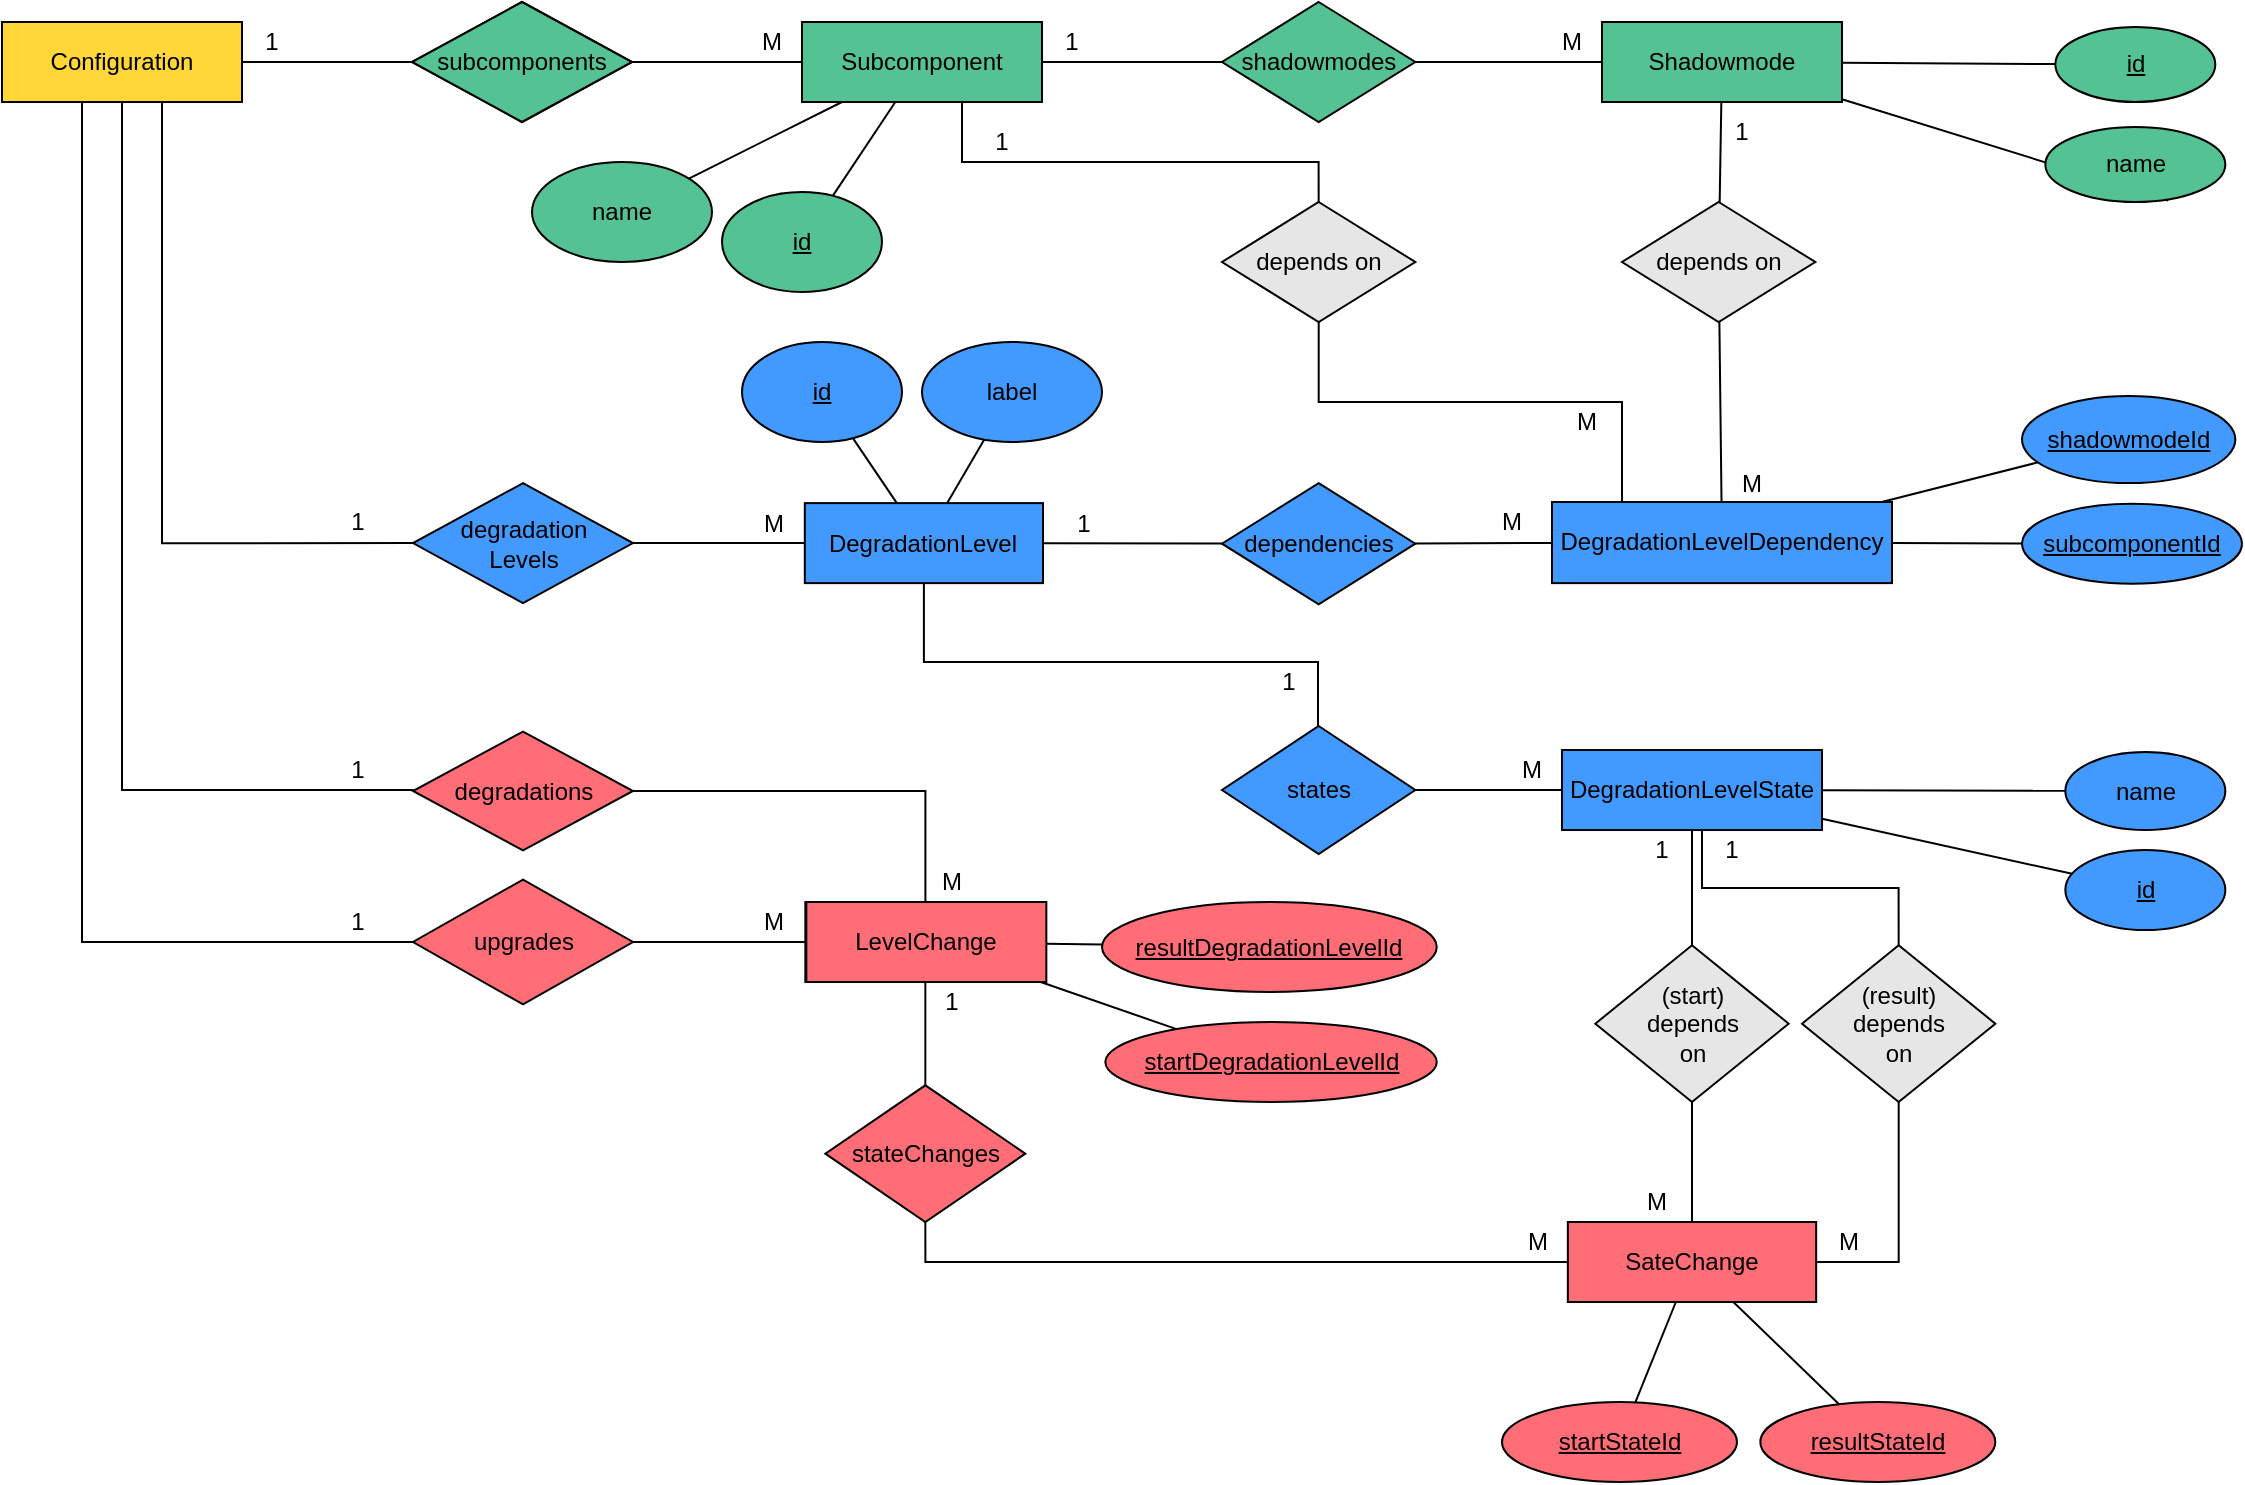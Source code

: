 <mxfile version="13.9.9" type="device"><diagram id="GWi8z4f9pSeVE2dq1SnZ" name="Seite-1"><mxGraphModel dx="1422" dy="822" grid="1" gridSize="10" guides="1" tooltips="1" connect="1" arrows="1" fold="1" page="1" pageScale="1" pageWidth="1169" pageHeight="827" math="0" shadow="0"><root><mxCell id="0"/><mxCell id="1" parent="0"/><mxCell id="xHytsoBCg-2cqsEewkU4-75" style="edgeStyle=none;rounded=0;orthogonalLoop=1;jettySize=auto;html=1;startSize=6;sourcePerimeterSpacing=0;endArrow=none;endFill=0;endSize=6;strokeWidth=1;" edge="1" parent="1" source="xHytsoBCg-2cqsEewkU4-42" target="xHytsoBCg-2cqsEewkU4-74"><mxGeometry relative="1" as="geometry"><mxPoint x="1040.807" y="250" as="sourcePoint"/></mxGeometry></mxCell><mxCell id="xHytsoBCg-2cqsEewkU4-76" style="edgeStyle=none;rounded=0;orthogonalLoop=1;jettySize=auto;html=1;entryX=0.683;entryY=0.98;entryDx=0;entryDy=0;entryPerimeter=0;startSize=6;sourcePerimeterSpacing=0;endArrow=none;endFill=0;endSize=6;strokeWidth=1;" edge="1" parent="1" source="xHytsoBCg-2cqsEewkU4-42" target="xHytsoBCg-2cqsEewkU4-73"><mxGeometry relative="1" as="geometry"><mxPoint x="1008.86" y="250" as="sourcePoint"/></mxGeometry></mxCell><mxCell id="xHytsoBCg-2cqsEewkU4-46" style="rounded=0;orthogonalLoop=1;jettySize=auto;html=1;entryX=0;entryY=0.5;entryDx=0;entryDy=0;startSize=6;sourcePerimeterSpacing=0;endArrow=none;endFill=0;endSize=6;strokeWidth=1;" edge="1" parent="1" source="xHytsoBCg-2cqsEewkU4-40" target="xHytsoBCg-2cqsEewkU4-45"><mxGeometry relative="1" as="geometry"/></mxCell><mxCell id="xHytsoBCg-2cqsEewkU4-61" style="rounded=0;orthogonalLoop=1;jettySize=auto;html=1;entryX=0;entryY=0.5;entryDx=0;entryDy=0;startSize=6;sourcePerimeterSpacing=0;endArrow=none;endFill=0;endSize=6;strokeWidth=1;edgeStyle=orthogonalEdgeStyle;" edge="1" parent="1" source="xHytsoBCg-2cqsEewkU4-40" target="xHytsoBCg-2cqsEewkU4-60"><mxGeometry relative="1" as="geometry"><Array as="points"><mxPoint x="120" y="301"/></Array></mxGeometry></mxCell><mxCell id="xHytsoBCg-2cqsEewkU4-113" style="edgeStyle=orthogonalEdgeStyle;rounded=0;orthogonalLoop=1;jettySize=auto;html=1;startSize=6;sourcePerimeterSpacing=0;endArrow=none;endFill=0;endSize=6;strokeWidth=1;" edge="1" parent="1" source="xHytsoBCg-2cqsEewkU4-40" target="xHytsoBCg-2cqsEewkU4-175"><mxGeometry relative="1" as="geometry"><mxPoint x="249.29" y="500" as="targetPoint"/><Array as="points"><mxPoint x="80" y="500"/></Array></mxGeometry></mxCell><mxCell id="xHytsoBCg-2cqsEewkU4-114" style="edgeStyle=orthogonalEdgeStyle;rounded=0;orthogonalLoop=1;jettySize=auto;html=1;startSize=6;sourcePerimeterSpacing=0;endArrow=none;endFill=0;endSize=6;strokeWidth=1;" edge="1" parent="1" source="xHytsoBCg-2cqsEewkU4-40" target="xHytsoBCg-2cqsEewkU4-174"><mxGeometry relative="1" as="geometry"><mxPoint x="245" y="424.28" as="targetPoint"/><Array as="points"><mxPoint x="100" y="424"/></Array></mxGeometry></mxCell><mxCell id="xHytsoBCg-2cqsEewkU4-40" value="Configuration" style="rounded=0;whiteSpace=wrap;html=1;fillColor=#FFD738;" vertex="1" parent="1"><mxGeometry x="40" y="40" width="120" height="40" as="geometry"/></mxCell><mxCell id="xHytsoBCg-2cqsEewkU4-71" style="rounded=0;orthogonalLoop=1;jettySize=auto;html=1;startSize=6;sourcePerimeterSpacing=0;endArrow=none;endFill=0;endSize=6;strokeWidth=1;" edge="1" parent="1" source="xHytsoBCg-2cqsEewkU4-41" target="xHytsoBCg-2cqsEewkU4-70"><mxGeometry relative="1" as="geometry"/></mxCell><mxCell id="xHytsoBCg-2cqsEewkU4-72" style="rounded=0;orthogonalLoop=1;jettySize=auto;html=1;startSize=6;sourcePerimeterSpacing=0;endArrow=none;endFill=0;endSize=6;strokeWidth=1;" edge="1" parent="1" source="xHytsoBCg-2cqsEewkU4-41" target="xHytsoBCg-2cqsEewkU4-69"><mxGeometry relative="1" as="geometry"/></mxCell><mxCell id="xHytsoBCg-2cqsEewkU4-98" style="edgeStyle=orthogonalEdgeStyle;rounded=0;orthogonalLoop=1;jettySize=auto;html=1;startSize=6;sourcePerimeterSpacing=0;endArrow=none;endFill=0;endSize=6;strokeWidth=1;entryX=0.5;entryY=0;entryDx=0;entryDy=0;" edge="1" parent="1" source="xHytsoBCg-2cqsEewkU4-41" target="xHytsoBCg-2cqsEewkU4-97"><mxGeometry relative="1" as="geometry"><Array as="points"><mxPoint x="520" y="110"/><mxPoint x="698" y="110"/></Array></mxGeometry></mxCell><mxCell id="xHytsoBCg-2cqsEewkU4-41" value="Subcomponent" style="rounded=0;whiteSpace=wrap;html=1;fillColor=#00CC00;" vertex="1" parent="1"><mxGeometry x="440" y="40" width="120" height="40" as="geometry"/></mxCell><mxCell id="xHytsoBCg-2cqsEewkU4-102" style="edgeStyle=none;rounded=0;orthogonalLoop=1;jettySize=auto;html=1;startSize=6;sourcePerimeterSpacing=0;endArrow=none;endFill=0;endSize=6;strokeWidth=1;" edge="1" parent="1" source="xHytsoBCg-2cqsEewkU4-42" target="xHytsoBCg-2cqsEewkU4-101"><mxGeometry relative="1" as="geometry"/></mxCell><mxCell id="xHytsoBCg-2cqsEewkU4-42" value="Shadowmode" style="rounded=0;whiteSpace=wrap;html=1;fillColor=#55C293;" vertex="1" parent="1"><mxGeometry x="840" y="40" width="120" height="40" as="geometry"/></mxCell><mxCell id="xHytsoBCg-2cqsEewkU4-67" style="rounded=0;orthogonalLoop=1;jettySize=auto;html=1;startSize=6;sourcePerimeterSpacing=0;endArrow=none;endFill=0;endSize=6;strokeWidth=1;" edge="1" parent="1" source="xHytsoBCg-2cqsEewkU4-43" target="xHytsoBCg-2cqsEewkU4-66"><mxGeometry relative="1" as="geometry"><mxPoint x="764" y="500" as="targetPoint"/></mxGeometry></mxCell><mxCell id="xHytsoBCg-2cqsEewkU4-79" style="edgeStyle=none;rounded=0;orthogonalLoop=1;jettySize=auto;html=1;startSize=6;sourcePerimeterSpacing=0;endArrow=none;endFill=0;endSize=6;strokeWidth=1;" edge="1" parent="1" source="xHytsoBCg-2cqsEewkU4-43" target="xHytsoBCg-2cqsEewkU4-77"><mxGeometry relative="1" as="geometry"><mxPoint x="521.049" y="250.002" as="targetPoint"/></mxGeometry></mxCell><mxCell id="xHytsoBCg-2cqsEewkU4-80" style="edgeStyle=none;rounded=0;orthogonalLoop=1;jettySize=auto;html=1;startSize=6;sourcePerimeterSpacing=0;endArrow=none;endFill=0;endSize=6;strokeWidth=1;" edge="1" parent="1" source="xHytsoBCg-2cqsEewkU4-43" target="xHytsoBCg-2cqsEewkU4-78"><mxGeometry relative="1" as="geometry"><mxPoint x="446.107" y="259.766" as="targetPoint"/></mxGeometry></mxCell><mxCell id="xHytsoBCg-2cqsEewkU4-139" style="edgeStyle=orthogonalEdgeStyle;rounded=0;orthogonalLoop=1;jettySize=auto;html=1;startSize=6;sourcePerimeterSpacing=0;endArrow=none;endFill=0;endSize=6;strokeWidth=1;" edge="1" parent="1" source="xHytsoBCg-2cqsEewkU4-43" target="xHytsoBCg-2cqsEewkU4-138"><mxGeometry relative="1" as="geometry"><Array as="points"><mxPoint x="501" y="360"/><mxPoint x="698" y="360"/></Array></mxGeometry></mxCell><mxCell id="xHytsoBCg-2cqsEewkU4-43" value="DegradationLevel" style="rounded=0;whiteSpace=wrap;html=1;fillColor=#429AFF;" vertex="1" parent="1"><mxGeometry x="441.41" y="280.56" width="119.09" height="40" as="geometry"/></mxCell><mxCell id="xHytsoBCg-2cqsEewkU4-68" style="rounded=0;orthogonalLoop=1;jettySize=auto;html=1;startSize=6;sourcePerimeterSpacing=0;endArrow=none;endFill=0;endSize=6;strokeWidth=1;" edge="1" parent="1" source="xHytsoBCg-2cqsEewkU4-44" target="xHytsoBCg-2cqsEewkU4-66"><mxGeometry relative="1" as="geometry"><mxPoint x="880" y="500" as="targetPoint"/></mxGeometry></mxCell><mxCell id="xHytsoBCg-2cqsEewkU4-95" style="edgeStyle=none;rounded=0;orthogonalLoop=1;jettySize=auto;html=1;startSize=6;sourcePerimeterSpacing=0;endArrow=none;endFill=0;endSize=6;strokeWidth=1;" edge="1" parent="1" source="xHytsoBCg-2cqsEewkU4-44" target="xHytsoBCg-2cqsEewkU4-94"><mxGeometry relative="1" as="geometry"/></mxCell><mxCell id="xHytsoBCg-2cqsEewkU4-96" style="edgeStyle=none;rounded=0;orthogonalLoop=1;jettySize=auto;html=1;startSize=6;sourcePerimeterSpacing=0;endArrow=none;endFill=0;endSize=6;strokeWidth=1;" edge="1" parent="1" source="xHytsoBCg-2cqsEewkU4-44" target="xHytsoBCg-2cqsEewkU4-93"><mxGeometry relative="1" as="geometry"/></mxCell><mxCell id="xHytsoBCg-2cqsEewkU4-44" value="DegradationLevelDependency" style="rounded=0;whiteSpace=wrap;html=1;fillColor=#429AFF;" vertex="1" parent="1"><mxGeometry x="815" y="280" width="170" height="40.56" as="geometry"/></mxCell><mxCell id="xHytsoBCg-2cqsEewkU4-47" style="rounded=0;orthogonalLoop=1;jettySize=auto;html=1;startSize=6;sourcePerimeterSpacing=0;endArrow=none;endFill=0;endSize=6;strokeWidth=1;" edge="1" parent="1" source="xHytsoBCg-2cqsEewkU4-45" target="xHytsoBCg-2cqsEewkU4-41"><mxGeometry relative="1" as="geometry"/></mxCell><mxCell id="xHytsoBCg-2cqsEewkU4-45" value="subcomponents" style="rhombus;whiteSpace=wrap;html=1;fillColor=#00CC00;" vertex="1" parent="1"><mxGeometry x="245" y="30" width="110" height="60" as="geometry"/></mxCell><mxCell id="xHytsoBCg-2cqsEewkU4-62" style="rounded=0;orthogonalLoop=1;jettySize=auto;html=1;startSize=6;sourcePerimeterSpacing=0;endArrow=none;endFill=0;endSize=6;strokeWidth=1;" edge="1" parent="1" source="xHytsoBCg-2cqsEewkU4-60" target="xHytsoBCg-2cqsEewkU4-43"><mxGeometry relative="1" as="geometry"/></mxCell><mxCell id="xHytsoBCg-2cqsEewkU4-60" value="degradation&lt;br&gt;Levels" style="rhombus;whiteSpace=wrap;html=1;fillColor=#429AFF;" vertex="1" parent="1"><mxGeometry x="245.5" y="270.56" width="110" height="60" as="geometry"/></mxCell><mxCell id="xHytsoBCg-2cqsEewkU4-81" value="" style="edgeStyle=none;rounded=0;orthogonalLoop=1;jettySize=auto;html=1;startSize=6;sourcePerimeterSpacing=0;endArrow=none;endFill=0;endSize=6;strokeWidth=1;" edge="1" parent="1" source="xHytsoBCg-2cqsEewkU4-50" target="xHytsoBCg-2cqsEewkU4-41"><mxGeometry relative="1" as="geometry"/></mxCell><mxCell id="xHytsoBCg-2cqsEewkU4-82" value="" style="edgeStyle=none;rounded=0;orthogonalLoop=1;jettySize=auto;html=1;startSize=6;sourcePerimeterSpacing=0;endArrow=none;endFill=0;endSize=6;strokeWidth=1;" edge="1" parent="1" source="xHytsoBCg-2cqsEewkU4-50" target="xHytsoBCg-2cqsEewkU4-42"><mxGeometry relative="1" as="geometry"/></mxCell><mxCell id="xHytsoBCg-2cqsEewkU4-50" value="&lt;span&gt;shadowmodes&lt;/span&gt;" style="rhombus;whiteSpace=wrap;html=1;fillColor=#55C293;" vertex="1" parent="1"><mxGeometry x="650" y="30" width="96.67" height="60" as="geometry"/></mxCell><mxCell id="xHytsoBCg-2cqsEewkU4-66" value="&lt;span&gt;dependencies&lt;/span&gt;" style="rhombus;whiteSpace=wrap;html=1;fillColor=#429AFF;" vertex="1" parent="1"><mxGeometry x="650" y="270.56" width="96.67" height="60.56" as="geometry"/></mxCell><mxCell id="xHytsoBCg-2cqsEewkU4-69" value="name" style="ellipse;whiteSpace=wrap;html=1;fillColor=#55C293;" vertex="1" parent="1"><mxGeometry x="305.0" y="110" width="90" height="50" as="geometry"/></mxCell><mxCell id="xHytsoBCg-2cqsEewkU4-70" value="&lt;u&gt;id&lt;/u&gt;" style="ellipse;whiteSpace=wrap;html=1;fillColor=#55C293;" vertex="1" parent="1"><mxGeometry x="400" y="125" width="80" height="50" as="geometry"/></mxCell><mxCell id="xHytsoBCg-2cqsEewkU4-73" value="name" style="ellipse;whiteSpace=wrap;html=1;fillColor=#55C293;" vertex="1" parent="1"><mxGeometry x="1061.67" y="92.5" width="90" height="37.5" as="geometry"/></mxCell><mxCell id="xHytsoBCg-2cqsEewkU4-74" value="&lt;u&gt;id&lt;/u&gt;" style="ellipse;whiteSpace=wrap;html=1;fillColor=#55C293;" vertex="1" parent="1"><mxGeometry x="1066.67" y="42.5" width="80" height="37.5" as="geometry"/></mxCell><mxCell id="xHytsoBCg-2cqsEewkU4-77" value="label" style="ellipse;whiteSpace=wrap;html=1;fillColor=#429AFF;" vertex="1" parent="1"><mxGeometry x="500" y="200" width="90" height="50" as="geometry"/></mxCell><mxCell id="xHytsoBCg-2cqsEewkU4-78" value="&lt;u&gt;id&lt;/u&gt;" style="ellipse;whiteSpace=wrap;html=1;fillColor=#429AFF;" vertex="1" parent="1"><mxGeometry x="410" y="200" width="80" height="50" as="geometry"/></mxCell><mxCell id="xHytsoBCg-2cqsEewkU4-83" value="1" style="text;html=1;strokeColor=none;fillColor=none;align=center;verticalAlign=middle;whiteSpace=wrap;rounded=0;" vertex="1" parent="1"><mxGeometry x="160" y="40" width="30" height="20" as="geometry"/></mxCell><mxCell id="xHytsoBCg-2cqsEewkU4-86" value="M" style="text;html=1;strokeColor=none;fillColor=none;align=center;verticalAlign=middle;whiteSpace=wrap;rounded=0;" vertex="1" parent="1"><mxGeometry x="775" y="280.0" width="40" height="20" as="geometry"/></mxCell><mxCell id="xHytsoBCg-2cqsEewkU4-87" value="1" style="text;html=1;strokeColor=none;fillColor=none;align=center;verticalAlign=middle;whiteSpace=wrap;rounded=0;" vertex="1" parent="1"><mxGeometry x="560" y="40" width="30" height="20" as="geometry"/></mxCell><mxCell id="xHytsoBCg-2cqsEewkU4-88" value="M" style="text;html=1;strokeColor=none;fillColor=none;align=center;verticalAlign=middle;whiteSpace=wrap;rounded=0;" vertex="1" parent="1"><mxGeometry x="810" y="40" width="30" height="20" as="geometry"/></mxCell><mxCell id="xHytsoBCg-2cqsEewkU4-89" value="1" style="text;html=1;strokeColor=none;fillColor=none;align=center;verticalAlign=middle;whiteSpace=wrap;rounded=0;" vertex="1" parent="1"><mxGeometry x="198.33" y="280" width="40" height="20" as="geometry"/></mxCell><mxCell id="xHytsoBCg-2cqsEewkU4-90" value="M" style="text;html=1;strokeColor=none;fillColor=none;align=center;verticalAlign=middle;whiteSpace=wrap;rounded=0;" vertex="1" parent="1"><mxGeometry x="500" y="460" width="30" height="20" as="geometry"/></mxCell><mxCell id="xHytsoBCg-2cqsEewkU4-91" value="1" style="text;html=1;strokeColor=none;fillColor=none;align=center;verticalAlign=middle;whiteSpace=wrap;rounded=0;" vertex="1" parent="1"><mxGeometry x="560.5" y="280.84" width="40" height="20" as="geometry"/></mxCell><mxCell id="xHytsoBCg-2cqsEewkU4-92" value="M" style="text;html=1;strokeColor=none;fillColor=none;align=center;verticalAlign=middle;whiteSpace=wrap;rounded=0;" vertex="1" parent="1"><mxGeometry x="410" y="40" width="30" height="20" as="geometry"/></mxCell><mxCell id="xHytsoBCg-2cqsEewkU4-93" value="&lt;u&gt;shadowmodeId&lt;/u&gt;" style="ellipse;whiteSpace=wrap;html=1;fillColor=#429AFF;" vertex="1" parent="1"><mxGeometry x="1050" y="227" width="106.67" height="43.56" as="geometry"/></mxCell><mxCell id="xHytsoBCg-2cqsEewkU4-94" value="&lt;u&gt;subcomponentId&lt;/u&gt;" style="ellipse;whiteSpace=wrap;html=1;fillColor=#429AFF;" vertex="1" parent="1"><mxGeometry x="1050" y="280.84" width="110" height="40" as="geometry"/></mxCell><mxCell id="xHytsoBCg-2cqsEewkU4-100" style="edgeStyle=orthogonalEdgeStyle;rounded=0;orthogonalLoop=1;jettySize=auto;html=1;startSize=6;sourcePerimeterSpacing=0;endArrow=none;endFill=0;endSize=6;strokeWidth=1;" edge="1" parent="1" source="xHytsoBCg-2cqsEewkU4-97" target="xHytsoBCg-2cqsEewkU4-44"><mxGeometry relative="1" as="geometry"><Array as="points"><mxPoint x="698" y="230"/><mxPoint x="850" y="230"/></Array></mxGeometry></mxCell><mxCell id="xHytsoBCg-2cqsEewkU4-97" value="depends on" style="rhombus;whiteSpace=wrap;html=1;fillColor=#E6E6E6;" vertex="1" parent="1"><mxGeometry x="650" y="130" width="96.67" height="60" as="geometry"/></mxCell><mxCell id="xHytsoBCg-2cqsEewkU4-103" style="edgeStyle=none;rounded=0;orthogonalLoop=1;jettySize=auto;html=1;startSize=6;sourcePerimeterSpacing=0;endArrow=none;endFill=0;endSize=6;strokeWidth=1;" edge="1" parent="1" source="xHytsoBCg-2cqsEewkU4-101" target="xHytsoBCg-2cqsEewkU4-44"><mxGeometry relative="1" as="geometry"/></mxCell><mxCell id="xHytsoBCg-2cqsEewkU4-101" value="depends on" style="rhombus;whiteSpace=wrap;html=1;fillColor=#E6E6E6;" vertex="1" parent="1"><mxGeometry x="850" y="130" width="96.67" height="60" as="geometry"/></mxCell><mxCell id="xHytsoBCg-2cqsEewkU4-105" value="1" style="text;html=1;strokeColor=none;fillColor=none;align=center;verticalAlign=middle;whiteSpace=wrap;rounded=0;" vertex="1" parent="1"><mxGeometry x="520" y="90" width="40" height="20" as="geometry"/></mxCell><mxCell id="xHytsoBCg-2cqsEewkU4-106" value="1" style="text;html=1;strokeColor=none;fillColor=none;align=center;verticalAlign=middle;whiteSpace=wrap;rounded=0;" vertex="1" parent="1"><mxGeometry x="890" y="85" width="40" height="20" as="geometry"/></mxCell><mxCell id="xHytsoBCg-2cqsEewkU4-123" style="edgeStyle=none;rounded=0;orthogonalLoop=1;jettySize=auto;html=1;startSize=6;sourcePerimeterSpacing=0;endArrow=none;endFill=0;endSize=6;strokeWidth=1;" edge="1" parent="1" source="xHytsoBCg-2cqsEewkU4-109" target="xHytsoBCg-2cqsEewkU4-122"><mxGeometry relative="1" as="geometry"><mxPoint x="-20.0" y="807.166" as="targetPoint"/></mxGeometry></mxCell><mxCell id="xHytsoBCg-2cqsEewkU4-124" style="edgeStyle=none;rounded=0;orthogonalLoop=1;jettySize=auto;html=1;startSize=6;sourcePerimeterSpacing=0;endArrow=none;endFill=0;endSize=6;strokeWidth=1;" edge="1" parent="1" source="xHytsoBCg-2cqsEewkU4-109" target="xHytsoBCg-2cqsEewkU4-121"><mxGeometry relative="1" as="geometry"><mxPoint x="23.612" y="716.442" as="targetPoint"/></mxGeometry></mxCell><mxCell id="xHytsoBCg-2cqsEewkU4-165" style="edgeStyle=orthogonalEdgeStyle;rounded=0;orthogonalLoop=1;jettySize=auto;html=1;startSize=6;sourcePerimeterSpacing=0;endArrow=none;endFill=0;endSize=6;strokeWidth=1;" edge="1" parent="1" source="xHytsoBCg-2cqsEewkU4-109" target="xHytsoBCg-2cqsEewkU4-130"><mxGeometry relative="1" as="geometry"/></mxCell><mxCell id="xHytsoBCg-2cqsEewkU4-109" value="LevelChange" style="rounded=0;whiteSpace=wrap;html=1;" vertex="1" parent="1"><mxGeometry x="441.67" y="480" width="120" height="40" as="geometry"/></mxCell><mxCell id="xHytsoBCg-2cqsEewkU4-115" style="edgeStyle=orthogonalEdgeStyle;rounded=0;orthogonalLoop=1;jettySize=auto;html=1;startSize=6;sourcePerimeterSpacing=0;endArrow=none;endFill=0;endSize=6;strokeWidth=1;" edge="1" parent="1" source="xHytsoBCg-2cqsEewkU4-174" target="xHytsoBCg-2cqsEewkU4-109"><mxGeometry relative="1" as="geometry"><mxPoint x="354.963" y="424.3" as="sourcePoint"/></mxGeometry></mxCell><mxCell id="xHytsoBCg-2cqsEewkU4-116" style="edgeStyle=none;rounded=0;orthogonalLoop=1;jettySize=auto;html=1;startSize=6;sourcePerimeterSpacing=0;endArrow=none;endFill=0;endSize=6;strokeWidth=1;" edge="1" parent="1" source="xHytsoBCg-2cqsEewkU4-175" target="xHytsoBCg-2cqsEewkU4-109"><mxGeometry relative="1" as="geometry"><mxPoint x="359.29" y="500" as="sourcePoint"/></mxGeometry></mxCell><mxCell id="xHytsoBCg-2cqsEewkU4-117" value="1" style="text;html=1;strokeColor=none;fillColor=none;align=center;verticalAlign=middle;whiteSpace=wrap;rounded=0;" vertex="1" parent="1"><mxGeometry x="198.33" y="480" width="40" height="20" as="geometry"/></mxCell><mxCell id="xHytsoBCg-2cqsEewkU4-118" value="1" style="text;html=1;strokeColor=none;fillColor=none;align=center;verticalAlign=middle;whiteSpace=wrap;rounded=0;" vertex="1" parent="1"><mxGeometry x="198.33" y="404" width="40" height="20" as="geometry"/></mxCell><mxCell id="xHytsoBCg-2cqsEewkU4-119" value="M" style="text;html=1;strokeColor=none;fillColor=none;align=center;verticalAlign=middle;whiteSpace=wrap;rounded=0;" vertex="1" parent="1"><mxGeometry x="410" y="480" width="31.67" height="20" as="geometry"/></mxCell><mxCell id="xHytsoBCg-2cqsEewkU4-120" value="M" style="text;html=1;strokeColor=none;fillColor=none;align=center;verticalAlign=middle;whiteSpace=wrap;rounded=0;" vertex="1" parent="1"><mxGeometry x="410" y="280.56" width="31.67" height="20" as="geometry"/></mxCell><mxCell id="xHytsoBCg-2cqsEewkU4-121" value="&lt;u&gt;startDegradationLevelId&lt;/u&gt;" style="ellipse;whiteSpace=wrap;html=1;fillColor=#FF6E77;" vertex="1" parent="1"><mxGeometry x="591.67" y="540" width="165.71" height="40" as="geometry"/></mxCell><mxCell id="xHytsoBCg-2cqsEewkU4-122" value="&lt;u&gt;resultDegradationLevelId&lt;/u&gt;" style="ellipse;whiteSpace=wrap;html=1;fillColor=#FF6E77;" vertex="1" parent="1"><mxGeometry x="590" y="480" width="167.38" height="45" as="geometry"/></mxCell><mxCell id="xHytsoBCg-2cqsEewkU4-125" value="M" style="text;html=1;strokeColor=none;fillColor=none;align=center;verticalAlign=middle;whiteSpace=wrap;rounded=0;" vertex="1" parent="1"><mxGeometry x="815" y="230" width="35" height="20" as="geometry"/></mxCell><mxCell id="xHytsoBCg-2cqsEewkU4-126" value="M" style="text;html=1;strokeColor=none;fillColor=none;align=center;verticalAlign=middle;whiteSpace=wrap;rounded=0;" vertex="1" parent="1"><mxGeometry x="900" y="260.56" width="30" height="20" as="geometry"/></mxCell><mxCell id="xHytsoBCg-2cqsEewkU4-135" style="edgeStyle=none;rounded=0;orthogonalLoop=1;jettySize=auto;html=1;startSize=6;sourcePerimeterSpacing=0;endArrow=none;endFill=0;endSize=6;strokeWidth=1;" edge="1" parent="1" source="xHytsoBCg-2cqsEewkU4-128" target="xHytsoBCg-2cqsEewkU4-134"><mxGeometry relative="1" as="geometry"/></mxCell><mxCell id="xHytsoBCg-2cqsEewkU4-136" style="edgeStyle=none;rounded=0;orthogonalLoop=1;jettySize=auto;html=1;startSize=6;sourcePerimeterSpacing=0;endArrow=none;endFill=0;endSize=6;strokeWidth=1;" edge="1" parent="1" source="xHytsoBCg-2cqsEewkU4-128" target="xHytsoBCg-2cqsEewkU4-133"><mxGeometry relative="1" as="geometry"/></mxCell><mxCell id="xHytsoBCg-2cqsEewkU4-128" value="SateChange" style="rounded=0;whiteSpace=wrap;html=1;fillColor=#FF6E77;" vertex="1" parent="1"><mxGeometry x="822.92" y="640" width="124.17" height="40" as="geometry"/></mxCell><mxCell id="xHytsoBCg-2cqsEewkU4-132" style="edgeStyle=orthogonalEdgeStyle;rounded=0;orthogonalLoop=1;jettySize=auto;html=1;startSize=6;sourcePerimeterSpacing=0;endArrow=none;endFill=0;endSize=6;strokeWidth=1;exitX=1;exitY=0.5;exitDx=0;exitDy=0;" edge="1" parent="1" source="xHytsoBCg-2cqsEewkU4-130" target="xHytsoBCg-2cqsEewkU4-128"><mxGeometry relative="1" as="geometry"><mxPoint x="389.221" y="840.003" as="sourcePoint"/></mxGeometry></mxCell><mxCell id="xHytsoBCg-2cqsEewkU4-130" value="&lt;span&gt;stateChanges&lt;/span&gt;" style="rhombus;whiteSpace=wrap;html=1;direction=south;fillColor=#FF6E77;" vertex="1" parent="1"><mxGeometry x="451.66" y="571.66" width="100.01" height="68.34" as="geometry"/></mxCell><mxCell id="xHytsoBCg-2cqsEewkU4-133" value="&lt;u&gt;startStateId&lt;/u&gt;" style="ellipse;whiteSpace=wrap;html=1;fillColor=#FF6E77;" vertex="1" parent="1"><mxGeometry x="790" y="730" width="117.5" height="40" as="geometry"/></mxCell><mxCell id="xHytsoBCg-2cqsEewkU4-134" value="&lt;u&gt;resultStateId&lt;/u&gt;" style="ellipse;whiteSpace=wrap;html=1;fillColor=#FF6E77;" vertex="1" parent="1"><mxGeometry x="919.17" y="730" width="117.5" height="40" as="geometry"/></mxCell><mxCell id="xHytsoBCg-2cqsEewkU4-145" style="edgeStyle=none;rounded=0;orthogonalLoop=1;jettySize=auto;html=1;startSize=6;sourcePerimeterSpacing=0;endArrow=none;endFill=0;endSize=6;strokeWidth=1;" edge="1" parent="1" source="xHytsoBCg-2cqsEewkU4-137" target="xHytsoBCg-2cqsEewkU4-143"><mxGeometry relative="1" as="geometry"/></mxCell><mxCell id="xHytsoBCg-2cqsEewkU4-146" style="edgeStyle=none;rounded=0;orthogonalLoop=1;jettySize=auto;html=1;startSize=6;sourcePerimeterSpacing=0;endArrow=none;endFill=0;endSize=6;strokeWidth=1;" edge="1" parent="1" source="xHytsoBCg-2cqsEewkU4-137" target="xHytsoBCg-2cqsEewkU4-144"><mxGeometry relative="1" as="geometry"/></mxCell><mxCell id="xHytsoBCg-2cqsEewkU4-167" style="edgeStyle=orthogonalEdgeStyle;rounded=0;orthogonalLoop=1;jettySize=auto;html=1;entryX=0.5;entryY=0;entryDx=0;entryDy=0;startSize=6;sourcePerimeterSpacing=0;endArrow=none;endFill=0;endSize=6;strokeWidth=1;" edge="1" parent="1" source="xHytsoBCg-2cqsEewkU4-137" target="xHytsoBCg-2cqsEewkU4-166"><mxGeometry relative="1" as="geometry"><Array as="points"><mxPoint x="890" y="473"/><mxPoint x="988" y="473"/></Array></mxGeometry></mxCell><mxCell id="xHytsoBCg-2cqsEewkU4-137" value="DegradationLevelState" style="rounded=0;whiteSpace=wrap;html=1;fillColor=#429AFF;" vertex="1" parent="1"><mxGeometry x="820" y="404" width="130" height="40" as="geometry"/></mxCell><mxCell id="xHytsoBCg-2cqsEewkU4-140" style="edgeStyle=none;rounded=0;orthogonalLoop=1;jettySize=auto;html=1;startSize=6;sourcePerimeterSpacing=0;endArrow=none;endFill=0;endSize=6;strokeWidth=1;" edge="1" parent="1" source="xHytsoBCg-2cqsEewkU4-138" target="xHytsoBCg-2cqsEewkU4-137"><mxGeometry relative="1" as="geometry"/></mxCell><mxCell id="xHytsoBCg-2cqsEewkU4-138" value="&lt;span&gt;states&lt;/span&gt;" style="rhombus;whiteSpace=wrap;html=1;fillColor=#429AFF;" vertex="1" parent="1"><mxGeometry x="650" y="392" width="96.67" height="64" as="geometry"/></mxCell><mxCell id="xHytsoBCg-2cqsEewkU4-141" value="1" style="text;html=1;strokeColor=none;fillColor=none;align=center;verticalAlign=middle;whiteSpace=wrap;rounded=0;" vertex="1" parent="1"><mxGeometry x="670.01" y="360" width="26.66" height="20" as="geometry"/></mxCell><mxCell id="xHytsoBCg-2cqsEewkU4-142" value="M" style="text;html=1;strokeColor=none;fillColor=none;align=center;verticalAlign=middle;whiteSpace=wrap;rounded=0;" vertex="1" parent="1"><mxGeometry x="790" y="404" width="30" height="20" as="geometry"/></mxCell><mxCell id="xHytsoBCg-2cqsEewkU4-143" value="name" style="ellipse;whiteSpace=wrap;html=1;fillColor=#429AFF;" vertex="1" parent="1"><mxGeometry x="1071.67" y="405" width="80" height="39" as="geometry"/></mxCell><mxCell id="xHytsoBCg-2cqsEewkU4-144" value="&lt;u&gt;id&lt;/u&gt;" style="ellipse;whiteSpace=wrap;html=1;fillColor=#429AFF;" vertex="1" parent="1"><mxGeometry x="1071.67" y="454" width="80" height="40" as="geometry"/></mxCell><mxCell id="xHytsoBCg-2cqsEewkU4-148" style="edgeStyle=none;rounded=0;orthogonalLoop=1;jettySize=auto;html=1;startSize=6;sourcePerimeterSpacing=0;endArrow=none;endFill=0;endSize=6;strokeWidth=1;" edge="1" parent="1" source="xHytsoBCg-2cqsEewkU4-147" target="xHytsoBCg-2cqsEewkU4-128"><mxGeometry relative="1" as="geometry"><mxPoint x="581.59" y="1000" as="targetPoint"/></mxGeometry></mxCell><mxCell id="xHytsoBCg-2cqsEewkU4-149" style="edgeStyle=none;rounded=0;orthogonalLoop=1;jettySize=auto;html=1;startSize=6;sourcePerimeterSpacing=0;endArrow=none;endFill=0;endSize=6;strokeWidth=1;" edge="1" parent="1" source="xHytsoBCg-2cqsEewkU4-147" target="xHytsoBCg-2cqsEewkU4-137"><mxGeometry relative="1" as="geometry"/></mxCell><mxCell id="xHytsoBCg-2cqsEewkU4-147" value="(start) &lt;br&gt;depends&lt;br&gt;on" style="rhombus;whiteSpace=wrap;html=1;fillColor=#E6E6E6;" vertex="1" parent="1"><mxGeometry x="836.67" y="501.66" width="96.67" height="78.34" as="geometry"/></mxCell><mxCell id="xHytsoBCg-2cqsEewkU4-153" value="1" style="text;html=1;strokeColor=none;fillColor=none;align=center;verticalAlign=middle;whiteSpace=wrap;rounded=0;" vertex="1" parent="1"><mxGeometry x="855" y="444" width="30" height="20" as="geometry"/></mxCell><mxCell id="xHytsoBCg-2cqsEewkU4-155" value="M" style="text;html=1;strokeColor=none;fillColor=none;align=center;verticalAlign=middle;whiteSpace=wrap;rounded=0;" vertex="1" parent="1"><mxGeometry x="850" y="620" width="35" height="20" as="geometry"/></mxCell><mxCell id="xHytsoBCg-2cqsEewkU4-157" value="M" style="text;html=1;strokeColor=none;fillColor=none;align=center;verticalAlign=middle;whiteSpace=wrap;rounded=0;" vertex="1" parent="1"><mxGeometry x="790" y="640" width="35.83" height="20" as="geometry"/></mxCell><mxCell id="xHytsoBCg-2cqsEewkU4-158" value="1" style="text;html=1;strokeColor=none;fillColor=none;align=center;verticalAlign=middle;whiteSpace=wrap;rounded=0;" vertex="1" parent="1"><mxGeometry x="500" y="520" width="30" height="20" as="geometry"/></mxCell><mxCell id="xHytsoBCg-2cqsEewkU4-168" style="edgeStyle=orthogonalEdgeStyle;rounded=0;orthogonalLoop=1;jettySize=auto;html=1;entryX=1;entryY=0.5;entryDx=0;entryDy=0;startSize=6;sourcePerimeterSpacing=0;endArrow=none;endFill=0;endSize=6;strokeWidth=1;" edge="1" parent="1" source="xHytsoBCg-2cqsEewkU4-166" target="xHytsoBCg-2cqsEewkU4-128"><mxGeometry relative="1" as="geometry"/></mxCell><mxCell id="xHytsoBCg-2cqsEewkU4-166" value="(result)&lt;br&gt;depends&lt;br&gt;on" style="rhombus;whiteSpace=wrap;html=1;fillColor=#E6E6E6;" vertex="1" parent="1"><mxGeometry x="940" y="501.66" width="96.67" height="78.34" as="geometry"/></mxCell><mxCell id="xHytsoBCg-2cqsEewkU4-169" value="1" style="text;html=1;strokeColor=none;fillColor=none;align=center;verticalAlign=middle;whiteSpace=wrap;rounded=0;" vertex="1" parent="1"><mxGeometry x="890" y="444" width="30" height="20" as="geometry"/></mxCell><mxCell id="xHytsoBCg-2cqsEewkU4-170" value="M" style="text;html=1;strokeColor=none;fillColor=none;align=center;verticalAlign=middle;whiteSpace=wrap;rounded=0;" vertex="1" parent="1"><mxGeometry x="946.67" y="640" width="33.33" height="20" as="geometry"/></mxCell><mxCell id="xHytsoBCg-2cqsEewkU4-171" style="edgeStyle=orthogonalEdgeStyle;rounded=0;orthogonalLoop=1;jettySize=auto;html=1;exitX=0.5;exitY=1;exitDx=0;exitDy=0;startSize=6;sourcePerimeterSpacing=0;endArrow=none;endFill=0;endSize=6;strokeWidth=1;" edge="1" parent="1" source="xHytsoBCg-2cqsEewkU4-144" target="xHytsoBCg-2cqsEewkU4-144"><mxGeometry relative="1" as="geometry"/></mxCell><mxCell id="xHytsoBCg-2cqsEewkU4-172" value="subcomponents" style="rhombus;whiteSpace=wrap;html=1;fillColor=#55C293;" vertex="1" parent="1"><mxGeometry x="245" y="30" width="110" height="60" as="geometry"/></mxCell><mxCell id="xHytsoBCg-2cqsEewkU4-173" value="Subcomponent" style="rounded=0;whiteSpace=wrap;html=1;fillColor=#55C293;" vertex="1" parent="1"><mxGeometry x="440" y="40" width="120" height="40" as="geometry"/></mxCell><mxCell id="xHytsoBCg-2cqsEewkU4-174" value="degradations" style="rhombus;whiteSpace=wrap;html=1;fillColor=#FF6E77;" vertex="1" parent="1"><mxGeometry x="245.5" y="394.78" width="110" height="59.44" as="geometry"/></mxCell><mxCell id="xHytsoBCg-2cqsEewkU4-175" value="upgrades" style="rhombus;whiteSpace=wrap;html=1;fillColor=#FF6E77;" vertex="1" parent="1"><mxGeometry x="245.5" y="468.78" width="110" height="62.44" as="geometry"/></mxCell><mxCell id="xHytsoBCg-2cqsEewkU4-176" value="LevelChange" style="rounded=0;whiteSpace=wrap;html=1;fillColor=#FF6E77;" vertex="1" parent="1"><mxGeometry x="442.17" y="480" width="120" height="40" as="geometry"/></mxCell></root></mxGraphModel></diagram></mxfile>